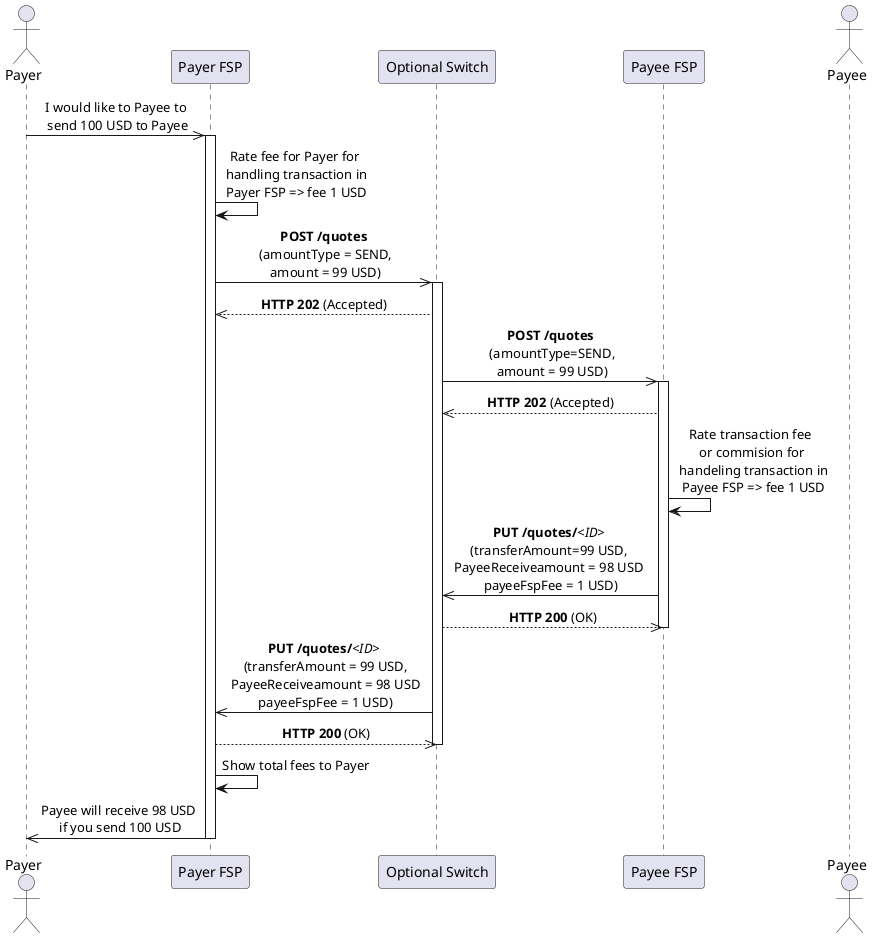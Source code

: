 /'*****
 License
 --------------
 Copyright © 2017 Bill & Melinda Gates Foundation
 The Mojaloop files are made available by the Bill & Melinda Gates Foundation under the Apache License, Version 2.0 (the "License") and you may not use these files except in compliance with the License. You may obtain a copy of the License at
 http://www.apache.org/licenses/LICENSE-2.0
 Unless required by applicable law or agreed to in writing, the Mojaloop files are distributed on an "AS IS" BASIS, WITHOUT WARRANTIES OR CONDITIONS OF ANY KIND, either express or implied. See the License for the specific language governing permissions and limitations under the License.
 Contributors
 --------------
 This is the official list of the Mojaloop project contributors for this file.
 Names of the original copyright holders (individuals or organizations)
 should be listed with a '*' in the first column. People who have
 contributed from an organization can be listed under the organization
 that actually holds the copyright for their contributions (see the
 Gates Foundation organization for an example). Those individuals should have
 their names indented and be marked with a '-'. Email address can be added
 optionally within square brackets <email>.
 * Gates Foundation
 - Name Surname <name.surname@gatesfoundation.com>

 * Henk Kodde <henk.kodde@modusbox.com>
 --------------
 ******'/

@startuml
' declaring skinparam
skinparam sequenceMessageAlign center

' declare title
' title Example of non-disclosing send amount

' Actor Keys:
' participant - FSP or Switch

' declare actors
Actor "Payer" as Payer
participant "Payer FSP" as PayerFSP
participant "Optional Switch" as OPTSWITCH
participant "Payee FSP" as PayeeFSP
Actor "Payee" as Payee

' start flow

'activate Payer
Payer ->> PayerFSP: I would like to Payee to\n send 100 USD to Payee
activate PayerFSP
PayerFSP -> PayerFSP: Rate fee for Payer for\n handling transaction in\n Payer FSP => fee 1 USD
PayerFSP ->> OPTSWITCH: **POST /quotes**\n (amountType = SEND,\n amount = 99 USD)
activate OPTSWITCH
PayerFSP <<-- OPTSWITCH: **HTTP 202** (Accepted)

OPTSWITCH ->> PayeeFSP: **POST /quotes**\n (amountType=SEND,\n amount = 99 USD)
activate PayeeFSP
OPTSWITCH <<-- PayeeFSP: **HTTP 202** (Accepted)
PayeeFSP -> PayeeFSP: Rate transaction fee \nor commision for\n handeling transaction in\n Payee FSP => fee 1 USD
OPTSWITCH <<- PayeeFSP: **PUT /quotes/**<i><ID></i> \n(transferAmount=99 USD, \nPayeeReceiveamount = 98 USD \npayeeFspFee = 1 USD)
OPTSWITCH -->> PayeeFSP: **HTTP 200** (OK)
deactivate PayeeFSP
PayerFSP <<- OPTSWITCH: **PUT /quotes/**<i><ID></i>\n (transferAmount = 99 USD,\n PayeeReceiveamount = 98 USD\n payeeFspFee = 1 USD)
PayerFSP -->> OPTSWITCH: **HTTP 200** (OK)
deactivate OPTSWITCH
PayerFSP -> PayerFSP: Show total fees to Payer
PayerFSP ->> Payer: Payee will receive 98 USD\n if you send 100 USD
deactivate PayerFSP
'deactivate Payer
@enduml
